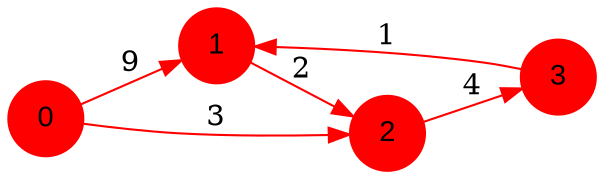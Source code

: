 digraph graphe {
rankdir = LR;
edge [color=red];
0 [fontname="Arial", shape = circle, color=red, style=filled];
1 [fontname="Arial", shape = circle, color=red, style=filled];
2 [fontname="Arial", shape = circle, color=red, style=filled];
3 [fontname="Arial", shape = circle, color=red, style=filled];
	0  ->  1 [label = "9"];
	0  ->  2 [label = "3"];
	1  ->  2 [label = "2"];
	2  ->  3 [label = "4"];
	3  ->  1 [label = "1"];
}